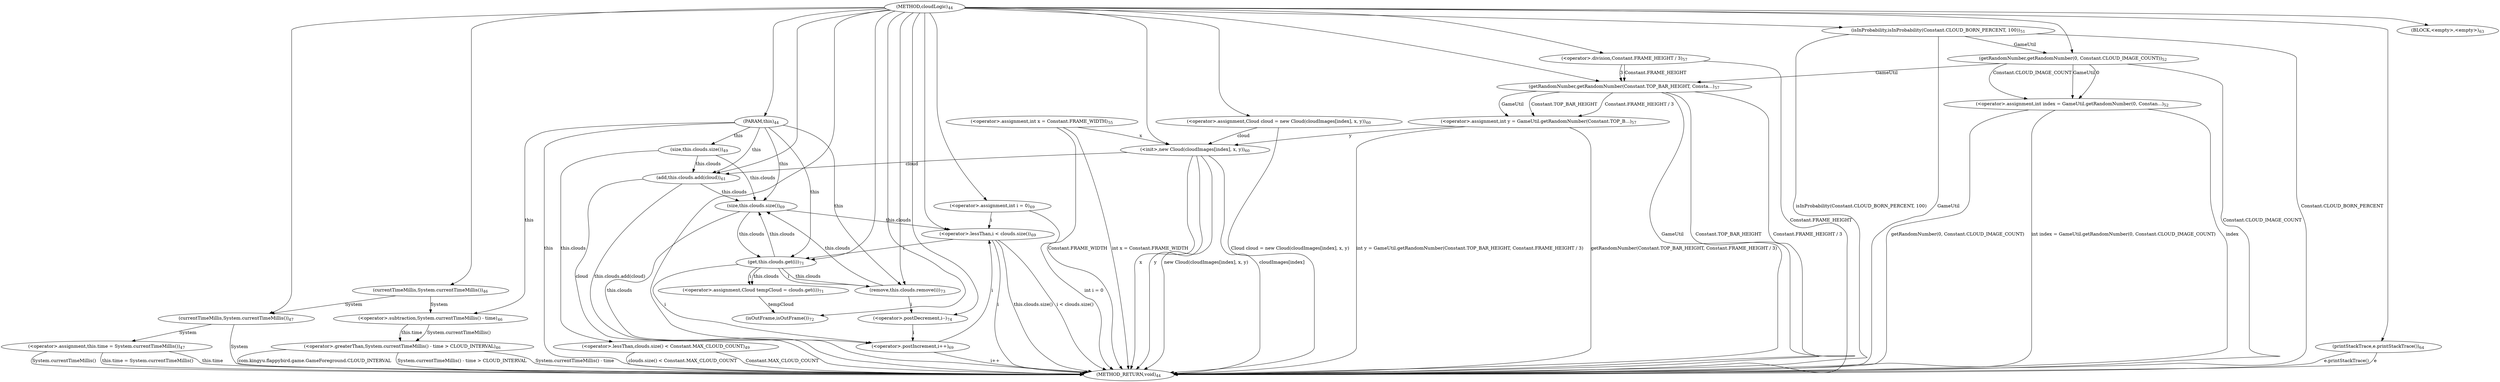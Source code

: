 digraph "cloudLogic" {  
"113" [label = <(METHOD,cloudLogic)<SUB>44</SUB>> ]
"239" [label = <(METHOD_RETURN,void)<SUB>44</SUB>> ]
"114" [label = <(PARAM,this)<SUB>44</SUB>> ]
"117" [label = <(&lt;operator&gt;.greaterThan,System.currentTimeMillis() - time &gt; CLOUD_INTERVAL)<SUB>46</SUB>> ]
"117" [label = <(&lt;operator&gt;.greaterThan,System.currentTimeMillis() - time &gt; CLOUD_INTERVAL)<SUB>46</SUB>> ]
"117" [label = <(&lt;operator&gt;.greaterThan,System.currentTimeMillis() - time &gt; CLOUD_INTERVAL)<SUB>46</SUB>> ]
"128" [label = <(&lt;operator&gt;.assignment,this.time = System.currentTimeMillis())<SUB>47</SUB>> ]
"118" [label = <(&lt;operator&gt;.subtraction,System.currentTimeMillis() - time)<SUB>46</SUB>> ]
"118" [label = <(&lt;operator&gt;.subtraction,System.currentTimeMillis() - time)<SUB>46</SUB>> ]
"128" [label = <(&lt;operator&gt;.assignment,this.time = System.currentTimeMillis())<SUB>47</SUB>> ]
"128" [label = <(&lt;operator&gt;.assignment,this.time = System.currentTimeMillis())<SUB>47</SUB>> ]
"135" [label = <(&lt;operator&gt;.lessThan,clouds.size() &lt; Constant.MAX_CLOUD_COUNT)<SUB>49</SUB>> ]
"206" [label = <(&lt;operator&gt;.assignment,int i = 0)<SUB>69</SUB>> ]
"209" [label = <(&lt;operator&gt;.lessThan,i &lt; clouds.size())<SUB>69</SUB>> ]
"215" [label = <(&lt;operator&gt;.postIncrement,i++)<SUB>69</SUB>> ]
"119" [label = <(currentTimeMillis,System.currentTimeMillis())<SUB>46</SUB>> ]
"132" [label = <(currentTimeMillis,System.currentTimeMillis())<SUB>47</SUB>> ]
"135" [label = <(&lt;operator&gt;.lessThan,clouds.size() &lt; Constant.MAX_CLOUD_COUNT)<SUB>49</SUB>> ]
"135" [label = <(&lt;operator&gt;.lessThan,clouds.size() &lt; Constant.MAX_CLOUD_COUNT)<SUB>49</SUB>> ]
"206" [label = <(&lt;operator&gt;.assignment,int i = 0)<SUB>69</SUB>> ]
"206" [label = <(&lt;operator&gt;.assignment,int i = 0)<SUB>69</SUB>> ]
"209" [label = <(&lt;operator&gt;.lessThan,i &lt; clouds.size())<SUB>69</SUB>> ]
"209" [label = <(&lt;operator&gt;.lessThan,i &lt; clouds.size())<SUB>69</SUB>> ]
"215" [label = <(&lt;operator&gt;.postIncrement,i++)<SUB>69</SUB>> ]
"219" [label = <(&lt;operator&gt;.assignment,Cloud tempCloud = clouds.get(i))<SUB>71</SUB>> ]
"136" [label = <(size,this.clouds.size())<SUB>49</SUB>> ]
"211" [label = <(size,this.clouds.size())<SUB>69</SUB>> ]
"219" [label = <(&lt;operator&gt;.assignment,Cloud tempCloud = clouds.get(i))<SUB>71</SUB>> ]
"219" [label = <(&lt;operator&gt;.assignment,Cloud tempCloud = clouds.get(i))<SUB>71</SUB>> ]
"227" [label = <(isOutFrame,isOutFrame())<SUB>72</SUB>> ]
"201" [label = <(BLOCK,&lt;empty&gt;,&lt;empty&gt;)<SUB>63</SUB>> ]
"221" [label = <(get,this.clouds.get(i))<SUB>71</SUB>> ]
"221" [label = <(get,this.clouds.get(i))<SUB>71</SUB>> ]
"227" [label = <(isOutFrame,isOutFrame())<SUB>72</SUB>> ]
"230" [label = <(remove,this.clouds.remove(i))<SUB>73</SUB>> ]
"235" [label = <(&lt;operator&gt;.postDecrement,i--)<SUB>74</SUB>> ]
"147" [label = <(isInProbability,isInProbability(Constant.CLOUD_BORN_PERCENT, 100))<SUB>51</SUB>> ]
"202" [label = <(printStackTrace,e.printStackTrace())<SUB>64</SUB>> ]
"230" [label = <(remove,this.clouds.remove(i))<SUB>73</SUB>> ]
"230" [label = <(remove,this.clouds.remove(i))<SUB>73</SUB>> ]
"235" [label = <(&lt;operator&gt;.postDecrement,i--)<SUB>74</SUB>> ]
"147" [label = <(isInProbability,isInProbability(Constant.CLOUD_BORN_PERCENT, 100))<SUB>51</SUB>> ]
"147" [label = <(isInProbability,isInProbability(Constant.CLOUD_BORN_PERCENT, 100))<SUB>51</SUB>> ]
"147" [label = <(isInProbability,isInProbability(Constant.CLOUD_BORN_PERCENT, 100))<SUB>51</SUB>> ]
"155" [label = <(&lt;operator&gt;.assignment,int index = GameUtil.getRandomNumber(0, Constan...)<SUB>52</SUB>> ]
"164" [label = <(&lt;operator&gt;.assignment,int x = Constant.FRAME_WIDTH)<SUB>55</SUB>> ]
"170" [label = <(&lt;operator&gt;.assignment,int y = GameUtil.getRandomNumber(Constant.TOP_B...)<SUB>57</SUB>> ]
"183" [label = <(&lt;operator&gt;.assignment,Cloud cloud = new Cloud(cloudImages[index], x, y))<SUB>60</SUB>> ]
"186" [label = <(&lt;init&gt;,new Cloud(cloudImages[index], x, y))<SUB>60</SUB>> ]
"195" [label = <(add,this.clouds.add(cloud))<SUB>61</SUB>> ]
"202" [label = <(printStackTrace,e.printStackTrace())<SUB>64</SUB>> ]
"155" [label = <(&lt;operator&gt;.assignment,int index = GameUtil.getRandomNumber(0, Constan...)<SUB>52</SUB>> ]
"155" [label = <(&lt;operator&gt;.assignment,int index = GameUtil.getRandomNumber(0, Constan...)<SUB>52</SUB>> ]
"164" [label = <(&lt;operator&gt;.assignment,int x = Constant.FRAME_WIDTH)<SUB>55</SUB>> ]
"164" [label = <(&lt;operator&gt;.assignment,int x = Constant.FRAME_WIDTH)<SUB>55</SUB>> ]
"170" [label = <(&lt;operator&gt;.assignment,int y = GameUtil.getRandomNumber(Constant.TOP_B...)<SUB>57</SUB>> ]
"170" [label = <(&lt;operator&gt;.assignment,int y = GameUtil.getRandomNumber(Constant.TOP_B...)<SUB>57</SUB>> ]
"183" [label = <(&lt;operator&gt;.assignment,Cloud cloud = new Cloud(cloudImages[index], x, y))<SUB>60</SUB>> ]
"183" [label = <(&lt;operator&gt;.assignment,Cloud cloud = new Cloud(cloudImages[index], x, y))<SUB>60</SUB>> ]
"186" [label = <(&lt;init&gt;,new Cloud(cloudImages[index], x, y))<SUB>60</SUB>> ]
"186" [label = <(&lt;init&gt;,new Cloud(cloudImages[index], x, y))<SUB>60</SUB>> ]
"186" [label = <(&lt;init&gt;,new Cloud(cloudImages[index], x, y))<SUB>60</SUB>> ]
"186" [label = <(&lt;init&gt;,new Cloud(cloudImages[index], x, y))<SUB>60</SUB>> ]
"195" [label = <(add,this.clouds.add(cloud))<SUB>61</SUB>> ]
"195" [label = <(add,this.clouds.add(cloud))<SUB>61</SUB>> ]
"157" [label = <(getRandomNumber,getRandomNumber(0, Constant.CLOUD_IMAGE_COUNT))<SUB>52</SUB>> ]
"157" [label = <(getRandomNumber,getRandomNumber(0, Constant.CLOUD_IMAGE_COUNT))<SUB>52</SUB>> ]
"157" [label = <(getRandomNumber,getRandomNumber(0, Constant.CLOUD_IMAGE_COUNT))<SUB>52</SUB>> ]
"172" [label = <(getRandomNumber,getRandomNumber(Constant.TOP_BAR_HEIGHT, Consta...)<SUB>57</SUB>> ]
"172" [label = <(getRandomNumber,getRandomNumber(Constant.TOP_BAR_HEIGHT, Consta...)<SUB>57</SUB>> ]
"172" [label = <(getRandomNumber,getRandomNumber(Constant.TOP_BAR_HEIGHT, Consta...)<SUB>57</SUB>> ]
"177" [label = <(&lt;operator&gt;.division,Constant.FRAME_HEIGHT / 3)<SUB>57</SUB>> ]
"177" [label = <(&lt;operator&gt;.division,Constant.FRAME_HEIGHT / 3)<SUB>57</SUB>> ]
  "114" -> "239"  [ label = "this"] 
  "117" -> "239"  [ label = "System.currentTimeMillis() - time"] 
  "117" -> "239"  [ label = "com.kingyu.flappybird.game.GameForeground.CLOUD_INTERVAL"] 
  "117" -> "239"  [ label = "System.currentTimeMillis() - time &gt; CLOUD_INTERVAL"] 
  "128" -> "239"  [ label = "this.time"] 
  "132" -> "239"  [ label = "System"] 
  "128" -> "239"  [ label = "System.currentTimeMillis()"] 
  "128" -> "239"  [ label = "this.time = System.currentTimeMillis()"] 
  "135" -> "239"  [ label = "Constant.MAX_CLOUD_COUNT"] 
  "135" -> "239"  [ label = "clouds.size() &lt; Constant.MAX_CLOUD_COUNT"] 
  "147" -> "239"  [ label = "GameUtil"] 
  "147" -> "239"  [ label = "Constant.CLOUD_BORN_PERCENT"] 
  "147" -> "239"  [ label = "isInProbability(Constant.CLOUD_BORN_PERCENT, 100)"] 
  "155" -> "239"  [ label = "index"] 
  "157" -> "239"  [ label = "Constant.CLOUD_IMAGE_COUNT"] 
  "155" -> "239"  [ label = "getRandomNumber(0, Constant.CLOUD_IMAGE_COUNT)"] 
  "155" -> "239"  [ label = "int index = GameUtil.getRandomNumber(0, Constant.CLOUD_IMAGE_COUNT)"] 
  "164" -> "239"  [ label = "Constant.FRAME_WIDTH"] 
  "164" -> "239"  [ label = "int x = Constant.FRAME_WIDTH"] 
  "172" -> "239"  [ label = "GameUtil"] 
  "172" -> "239"  [ label = "Constant.TOP_BAR_HEIGHT"] 
  "177" -> "239"  [ label = "Constant.FRAME_HEIGHT"] 
  "172" -> "239"  [ label = "Constant.FRAME_HEIGHT / 3"] 
  "170" -> "239"  [ label = "getRandomNumber(Constant.TOP_BAR_HEIGHT, Constant.FRAME_HEIGHT / 3)"] 
  "170" -> "239"  [ label = "int y = GameUtil.getRandomNumber(Constant.TOP_BAR_HEIGHT, Constant.FRAME_HEIGHT / 3)"] 
  "183" -> "239"  [ label = "Cloud cloud = new Cloud(cloudImages[index], x, y)"] 
  "186" -> "239"  [ label = "cloudImages[index]"] 
  "186" -> "239"  [ label = "x"] 
  "186" -> "239"  [ label = "y"] 
  "186" -> "239"  [ label = "new Cloud(cloudImages[index], x, y)"] 
  "195" -> "239"  [ label = "cloud"] 
  "195" -> "239"  [ label = "this.clouds.add(cloud)"] 
  "202" -> "239"  [ label = "e.printStackTrace()"] 
  "206" -> "239"  [ label = "int i = 0"] 
  "209" -> "239"  [ label = "i"] 
  "211" -> "239"  [ label = "this.clouds"] 
  "209" -> "239"  [ label = "this.clouds.size()"] 
  "209" -> "239"  [ label = "i &lt; clouds.size()"] 
  "215" -> "239"  [ label = "i++"] 
  "202" -> "239"  [ label = "e"] 
  "113" -> "114" 
  "118" -> "117"  [ label = "System.currentTimeMillis()"] 
  "118" -> "117"  [ label = "this.time"] 
  "132" -> "128"  [ label = "System"] 
  "119" -> "118"  [ label = "System"] 
  "114" -> "118"  [ label = "this"] 
  "113" -> "206" 
  "113" -> "119" 
  "119" -> "132"  [ label = "System"] 
  "113" -> "132" 
  "136" -> "135"  [ label = "this.clouds"] 
  "206" -> "209"  [ label = "i"] 
  "215" -> "209"  [ label = "i"] 
  "113" -> "209" 
  "211" -> "209"  [ label = "this.clouds"] 
  "221" -> "215"  [ label = "i"] 
  "235" -> "215"  [ label = "i"] 
  "113" -> "215" 
  "221" -> "219"  [ label = "this.clouds"] 
  "221" -> "219"  [ label = "i"] 
  "114" -> "136"  [ label = "this"] 
  "114" -> "211"  [ label = "this"] 
  "136" -> "211"  [ label = "this.clouds"] 
  "195" -> "211"  [ label = "this.clouds"] 
  "221" -> "211"  [ label = "this.clouds"] 
  "230" -> "211"  [ label = "this.clouds"] 
  "113" -> "201" 
  "114" -> "221"  [ label = "this"] 
  "211" -> "221"  [ label = "this.clouds"] 
  "209" -> "221"  [ label = "i"] 
  "113" -> "221" 
  "219" -> "227"  [ label = "tempCloud"] 
  "113" -> "227" 
  "114" -> "230"  [ label = "this"] 
  "221" -> "230"  [ label = "this.clouds"] 
  "221" -> "230"  [ label = "i"] 
  "113" -> "230" 
  "230" -> "235"  [ label = "i"] 
  "113" -> "235" 
  "113" -> "147" 
  "157" -> "155"  [ label = "GameUtil"] 
  "157" -> "155"  [ label = "0"] 
  "157" -> "155"  [ label = "Constant.CLOUD_IMAGE_COUNT"] 
  "172" -> "170"  [ label = "GameUtil"] 
  "172" -> "170"  [ label = "Constant.TOP_BAR_HEIGHT"] 
  "172" -> "170"  [ label = "Constant.FRAME_HEIGHT / 3"] 
  "113" -> "183" 
  "113" -> "202" 
  "183" -> "186"  [ label = "cloud"] 
  "113" -> "186" 
  "164" -> "186"  [ label = "x"] 
  "170" -> "186"  [ label = "y"] 
  "114" -> "195"  [ label = "this"] 
  "136" -> "195"  [ label = "this.clouds"] 
  "186" -> "195"  [ label = "cloud"] 
  "113" -> "195" 
  "147" -> "157"  [ label = "GameUtil"] 
  "113" -> "157" 
  "157" -> "172"  [ label = "GameUtil"] 
  "113" -> "172" 
  "177" -> "172"  [ label = "Constant.FRAME_HEIGHT"] 
  "177" -> "172"  [ label = "3"] 
  "113" -> "177" 
}
